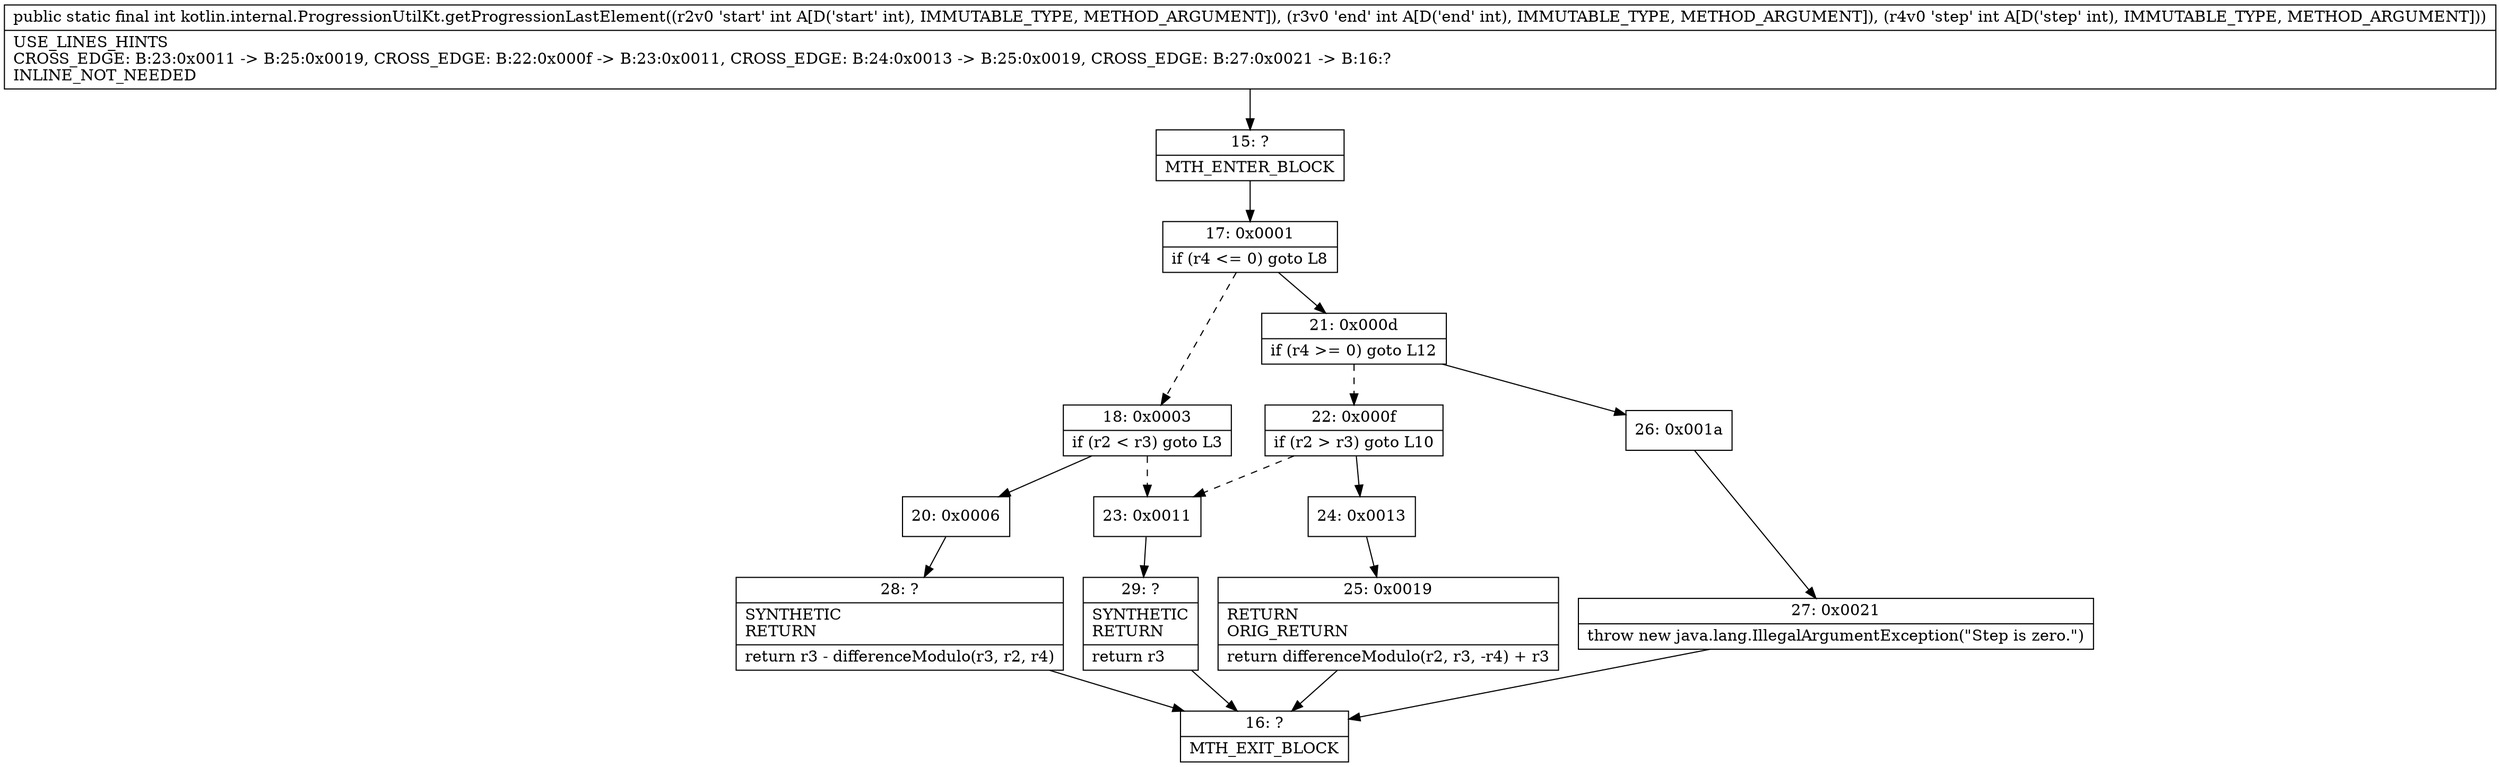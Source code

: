 digraph "CFG forkotlin.internal.ProgressionUtilKt.getProgressionLastElement(III)I" {
Node_15 [shape=record,label="{15\:\ ?|MTH_ENTER_BLOCK\l}"];
Node_17 [shape=record,label="{17\:\ 0x0001|if (r4 \<= 0) goto L8\l}"];
Node_18 [shape=record,label="{18\:\ 0x0003|if (r2 \< r3) goto L3\l}"];
Node_20 [shape=record,label="{20\:\ 0x0006}"];
Node_28 [shape=record,label="{28\:\ ?|SYNTHETIC\lRETURN\l|return r3 \- differenceModulo(r3, r2, r4)\l}"];
Node_16 [shape=record,label="{16\:\ ?|MTH_EXIT_BLOCK\l}"];
Node_23 [shape=record,label="{23\:\ 0x0011}"];
Node_29 [shape=record,label="{29\:\ ?|SYNTHETIC\lRETURN\l|return r3\l}"];
Node_21 [shape=record,label="{21\:\ 0x000d|if (r4 \>= 0) goto L12\l}"];
Node_22 [shape=record,label="{22\:\ 0x000f|if (r2 \> r3) goto L10\l}"];
Node_24 [shape=record,label="{24\:\ 0x0013}"];
Node_25 [shape=record,label="{25\:\ 0x0019|RETURN\lORIG_RETURN\l|return differenceModulo(r2, r3, \-r4) + r3\l}"];
Node_26 [shape=record,label="{26\:\ 0x001a}"];
Node_27 [shape=record,label="{27\:\ 0x0021|throw new java.lang.IllegalArgumentException(\"Step is zero.\")\l}"];
MethodNode[shape=record,label="{public static final int kotlin.internal.ProgressionUtilKt.getProgressionLastElement((r2v0 'start' int A[D('start' int), IMMUTABLE_TYPE, METHOD_ARGUMENT]), (r3v0 'end' int A[D('end' int), IMMUTABLE_TYPE, METHOD_ARGUMENT]), (r4v0 'step' int A[D('step' int), IMMUTABLE_TYPE, METHOD_ARGUMENT]))  | USE_LINES_HINTS\lCROSS_EDGE: B:23:0x0011 \-\> B:25:0x0019, CROSS_EDGE: B:22:0x000f \-\> B:23:0x0011, CROSS_EDGE: B:24:0x0013 \-\> B:25:0x0019, CROSS_EDGE: B:27:0x0021 \-\> B:16:?\lINLINE_NOT_NEEDED\l}"];
MethodNode -> Node_15;Node_15 -> Node_17;
Node_17 -> Node_18[style=dashed];
Node_17 -> Node_21;
Node_18 -> Node_20;
Node_18 -> Node_23[style=dashed];
Node_20 -> Node_28;
Node_28 -> Node_16;
Node_23 -> Node_29;
Node_29 -> Node_16;
Node_21 -> Node_22[style=dashed];
Node_21 -> Node_26;
Node_22 -> Node_23[style=dashed];
Node_22 -> Node_24;
Node_24 -> Node_25;
Node_25 -> Node_16;
Node_26 -> Node_27;
Node_27 -> Node_16;
}

